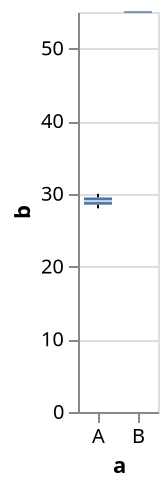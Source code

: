 {
  "$schema": "https://vega.github.io/schema/vega/v5.json",
  "description": "A simple bar chart with embedded data.",
  "background": "white",
  "padding": 5,
  "height": 200,
  "style": "cell",
  "data": [
    {
      "name": "source_0",
      "values": [{"a": "A", "b": 28}, {"a": "A", "b": 30}, {"a": "B", "b": 55}]
    },
    {
      "name": "data_1",
      "source": "source_0",
      "transform": [
        {
          "type": "joinaggregate",
          "as": ["lower_box_b", "upper_box_b"],
          "ops": ["q1", "q3"],
          "fields": ["b", "b"],
          "groupby": ["a"]
        }
      ]
    },
    {
      "name": "data_2",
      "source": "data_1",
      "transform": [
        {
          "type": "filter",
          "expr": "(datum[\"b\"] < datum[\"lower_box_b\"] - 1.5 * (datum[\"upper_box_b\"] - datum[\"lower_box_b\"])) || (datum[\"b\"] > datum[\"upper_box_b\"] + 1.5 * (datum[\"upper_box_b\"] - datum[\"lower_box_b\"]))"
        },
        {
          "type": "filter",
          "expr": "isValid(datum[\"b\"]) && isFinite(+datum[\"b\"])"
        }
      ]
    },
    {
      "name": "data_3",
      "source": "data_1",
      "transform": [
        {
          "type": "filter",
          "expr": "(datum[\"lower_box_b\"] - 1.5 * (datum[\"upper_box_b\"] - datum[\"lower_box_b\"]) <= datum[\"b\"]) && (datum[\"b\"] <= datum[\"upper_box_b\"] + 1.5 * (datum[\"upper_box_b\"] - datum[\"lower_box_b\"]))"
        },
        {
          "type": "aggregate",
          "groupby": ["a"],
          "ops": ["min", "max", "min", "max"],
          "fields": ["b", "b", "lower_box_b", "upper_box_b"],
          "as": [
            "lower_whisker_b",
            "upper_whisker_b",
            "lower_box_b",
            "upper_box_b"
          ]
        }
      ]
    },
    {
      "name": "data_4",
      "source": "data_3",
      "transform": [
        {
          "type": "filter",
          "expr": "isValid(datum[\"lower_whisker_b\"]) && isFinite(+datum[\"lower_whisker_b\"])"
        }
      ]
    },
    {
      "name": "data_5",
      "source": "data_3",
      "transform": [
        {
          "type": "filter",
          "expr": "isValid(datum[\"upper_box_b\"]) && isFinite(+datum[\"upper_box_b\"])"
        }
      ]
    },
    {
      "name": "data_6",
      "source": "source_0",
      "transform": [
        {
          "type": "aggregate",
          "groupby": ["a"],
          "ops": ["q1", "q3", "median", "min", "max"],
          "fields": ["b", "b", "b", "b", "b"],
          "as": ["lower_box_b", "upper_box_b", "mid_box_b", "min_b", "max_b"]
        }
      ]
    },
    {
      "name": "data_7",
      "source": "data_6",
      "transform": [
        {
          "type": "filter",
          "expr": "isValid(datum[\"lower_box_b\"]) && isFinite(+datum[\"lower_box_b\"])"
        }
      ]
    },
    {
      "name": "data_8",
      "source": "data_6",
      "transform": [
        {
          "type": "filter",
          "expr": "isValid(datum[\"mid_box_b\"]) && isFinite(+datum[\"mid_box_b\"])"
        }
      ]
    }
  ],
  "signals": [
    {"name": "x_step", "value": 20},
    {"name": "width", "update": "bandspace(domain('x').length, 0, 0) * x_step"}
  ],
  "marks": [
    {
      "name": "layer_0_layer_0_marks",
      "type": "symbol",
      "style": ["point", "boxplot-outliers"],
      "from": {"data": "data_2"},
      "encode": {
        "update": {
          "opacity": {"value": 0.7},
          "fill": {"value": "transparent"},
          "stroke": {"value": "#4c78a8"},
          "ariaRoleDescription": {"value": "point"},
          "description": {
            "signal": "\"a: \" + (\"\" + datum[\"a\"]) + \"; b: \" + (!isValid(datum[\"b\"]) || !isFinite(+datum[\"b\"]) ? \"\" + datum[\"b\"] : format(datum[\"b\"], \"\"))"
          },
          "x": {"scale": "x", "field": "a", "band": 0.5},
          "y": {"scale": "y", "field": "b"}
        }
      }
    },
    {
      "name": "layer_0_layer_1_layer_0_marks",
      "type": "rule",
      "style": ["rule", "boxplot-rule"],
      "aria": false,
      "from": {"data": "data_4"},
      "encode": {
        "update": {
          "stroke": {"value": "black"},
          "tooltip": {
            "signal": "{\"Upper Whisker of b\": !isValid(datum[\"upper_whisker_b\"]) || !isFinite(+datum[\"upper_whisker_b\"]) ? \"\" + datum[\"upper_whisker_b\"] : format(datum[\"upper_whisker_b\"], \"\"), \"Lower Whisker of b\": !isValid(datum[\"lower_whisker_b\"]) || !isFinite(+datum[\"lower_whisker_b\"]) ? \"\" + datum[\"lower_whisker_b\"] : format(datum[\"lower_whisker_b\"], \"\"), \"a\": \"\" + datum[\"a\"]}"
          },
          "x": {"scale": "x", "field": "a", "band": 0.5},
          "y": {"scale": "y", "field": "lower_whisker_b"},
          "y2": {"scale": "y", "field": "lower_box_b"}
        }
      }
    },
    {
      "name": "layer_0_layer_1_layer_1_marks",
      "type": "rule",
      "style": ["rule", "boxplot-rule"],
      "aria": false,
      "from": {"data": "data_5"},
      "encode": {
        "update": {
          "stroke": {"value": "black"},
          "tooltip": {
            "signal": "{\"Upper Whisker of b\": !isValid(datum[\"upper_whisker_b\"]) || !isFinite(+datum[\"upper_whisker_b\"]) ? \"\" + datum[\"upper_whisker_b\"] : format(datum[\"upper_whisker_b\"], \"\"), \"Lower Whisker of b\": !isValid(datum[\"lower_whisker_b\"]) || !isFinite(+datum[\"lower_whisker_b\"]) ? \"\" + datum[\"lower_whisker_b\"] : format(datum[\"lower_whisker_b\"], \"\"), \"a\": \"\" + datum[\"a\"]}"
          },
          "x": {"scale": "x", "field": "a", "band": 0.5},
          "y": {"scale": "y", "field": "upper_box_b"},
          "y2": {"scale": "y", "field": "upper_whisker_b"}
        }
      }
    },
    {
      "name": "layer_1_layer_0_marks",
      "type": "rect",
      "style": ["bar", "boxplot-box"],
      "from": {"data": "data_7"},
      "encode": {
        "update": {
          "ariaRoleDescription": {"value": "box"},
          "fill": {"value": "#4c78a8"},
          "tooltip": {
            "signal": "{\"Max of b\": !isValid(datum[\"max_b\"]) || !isFinite(+datum[\"max_b\"]) ? \"\" + datum[\"max_b\"] : format(datum[\"max_b\"], \"\"), \"Q3 of b\": !isValid(datum[\"upper_box_b\"]) || !isFinite(+datum[\"upper_box_b\"]) ? \"\" + datum[\"upper_box_b\"] : format(datum[\"upper_box_b\"], \"\"), \"Median of b\": !isValid(datum[\"mid_box_b\"]) || !isFinite(+datum[\"mid_box_b\"]) ? \"\" + datum[\"mid_box_b\"] : format(datum[\"mid_box_b\"], \"\"), \"Q1 of b\": !isValid(datum[\"lower_box_b\"]) || !isFinite(+datum[\"lower_box_b\"]) ? \"\" + datum[\"lower_box_b\"] : format(datum[\"lower_box_b\"], \"\"), \"Min of b\": !isValid(datum[\"min_b\"]) || !isFinite(+datum[\"min_b\"]) ? \"\" + datum[\"min_b\"] : format(datum[\"min_b\"], \"\"), \"a\": \"\" + datum[\"a\"]}"
          },
          "description": {
            "signal": "\"a: \" + (\"\" + datum[\"a\"]) + \"; b: \" + (!isValid(datum[\"lower_box_b\"]) || !isFinite(+datum[\"lower_box_b\"]) ? \"\" + datum[\"lower_box_b\"] : format(datum[\"lower_box_b\"], \"\")) + \"; upper_box_b: \" + (!isValid(datum[\"upper_box_b\"]) || !isFinite(+datum[\"upper_box_b\"]) ? \"\" + datum[\"upper_box_b\"] : format(datum[\"upper_box_b\"], \"\")) + \"; Max of b: \" + (!isValid(datum[\"max_b\"]) || !isFinite(+datum[\"max_b\"]) ? \"\" + datum[\"max_b\"] : format(datum[\"max_b\"], \"\")) + \"; Q3 of b: \" + (!isValid(datum[\"upper_box_b\"]) || !isFinite(+datum[\"upper_box_b\"]) ? \"\" + datum[\"upper_box_b\"] : format(datum[\"upper_box_b\"], \"\")) + \"; Median of b: \" + (!isValid(datum[\"mid_box_b\"]) || !isFinite(+datum[\"mid_box_b\"]) ? \"\" + datum[\"mid_box_b\"] : format(datum[\"mid_box_b\"], \"\")) + \"; Q1 of b: \" + (!isValid(datum[\"lower_box_b\"]) || !isFinite(+datum[\"lower_box_b\"]) ? \"\" + datum[\"lower_box_b\"] : format(datum[\"lower_box_b\"], \"\")) + \"; Min of b: \" + (!isValid(datum[\"min_b\"]) || !isFinite(+datum[\"min_b\"]) ? \"\" + datum[\"min_b\"] : format(datum[\"min_b\"], \"\"))"
          },
          "xc": {"scale": "x", "field": "a", "band": 0.5},
          "width": {"value": 14},
          "y": {"scale": "y", "field": "lower_box_b"},
          "y2": {"scale": "y", "field": "upper_box_b"}
        }
      }
    },
    {
      "name": "layer_1_layer_1_marks",
      "type": "rect",
      "style": ["tick", "boxplot-median"],
      "aria": false,
      "from": {"data": "data_8"},
      "encode": {
        "update": {
          "opacity": {"value": 0.7},
          "fill": [
            {
              "test": "datum['lower_box_b'] >= datum['upper_box_b']",
              "value": "#4c78a8"
            },
            {"value": "white"}
          ],
          "tooltip": {
            "signal": "{\"Max of b\": !isValid(datum[\"max_b\"]) || !isFinite(+datum[\"max_b\"]) ? \"\" + datum[\"max_b\"] : format(datum[\"max_b\"], \"\"), \"Q3 of b\": !isValid(datum[\"upper_box_b\"]) || !isFinite(+datum[\"upper_box_b\"]) ? \"\" + datum[\"upper_box_b\"] : format(datum[\"upper_box_b\"], \"\"), \"Median of b\": !isValid(datum[\"mid_box_b\"]) || !isFinite(+datum[\"mid_box_b\"]) ? \"\" + datum[\"mid_box_b\"] : format(datum[\"mid_box_b\"], \"\"), \"Q1 of b\": !isValid(datum[\"lower_box_b\"]) || !isFinite(+datum[\"lower_box_b\"]) ? \"\" + datum[\"lower_box_b\"] : format(datum[\"lower_box_b\"], \"\"), \"Min of b\": !isValid(datum[\"min_b\"]) || !isFinite(+datum[\"min_b\"]) ? \"\" + datum[\"min_b\"] : format(datum[\"min_b\"], \"\"), \"a\": \"\" + datum[\"a\"]}"
          },
          "xc": {"scale": "x", "field": "a", "band": 0.5},
          "yc": {"scale": "y", "field": "mid_box_b"},
          "width": {"value": 14},
          "height": {"value": 1}
        }
      }
    }
  ],
  "scales": [
    {
      "name": "x",
      "type": "band",
      "domain": {
        "fields": [
          {"data": "data_2", "field": "a"},
          {"data": "data_4", "field": "a"},
          {"data": "data_5", "field": "a"},
          {"data": "data_7", "field": "a"},
          {"data": "data_8", "field": "a"}
        ],
        "sort": true
      },
      "range": {"step": {"signal": "x_step"}},
      "paddingInner": 0,
      "paddingOuter": 0
    },
    {
      "name": "y",
      "type": "linear",
      "domain": {
        "fields": [
          {"data": "data_2", "field": "b"},
          {"data": "data_4", "field": "lower_whisker_b"},
          {"data": "data_4", "field": "lower_box_b"},
          {"data": "data_5", "field": "upper_box_b"},
          {"data": "data_5", "field": "upper_whisker_b"},
          {"data": "data_7", "field": "lower_box_b"},
          {"data": "data_7", "field": "upper_box_b"},
          {"data": "data_8", "field": "mid_box_b"}
        ]
      },
      "range": [{"signal": "height"}, 0],
      "nice": true,
      "zero": true
    }
  ],
  "axes": [
    {
      "scale": "y",
      "orient": "left",
      "gridScale": "x",
      "grid": true,
      "tickCount": {"signal": "ceil(height/40)"},
      "domain": false,
      "labels": false,
      "aria": false,
      "maxExtent": 0,
      "minExtent": 0,
      "ticks": false,
      "zindex": 0
    },
    {
      "scale": "x",
      "orient": "bottom",
      "grid": false,
      "title": "a",
      "labelAngle": 0,
      "labelBaseline": "top",
      "zindex": 0
    },
    {
      "scale": "y",
      "orient": "left",
      "grid": false,
      "title": "b",
      "labelOverlap": true,
      "tickCount": {"signal": "ceil(height/40)"},
      "zindex": 0
    }
  ]
}
